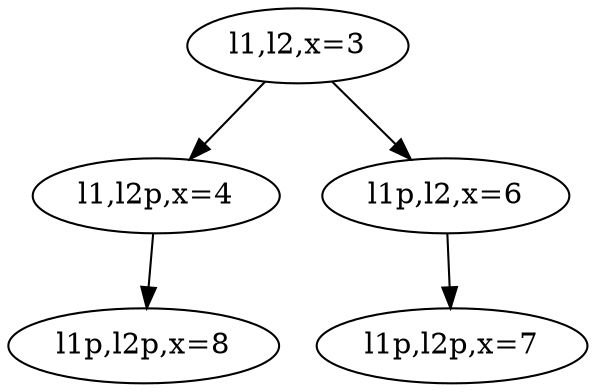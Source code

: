 digraph G { 
{rank=same;"l1,l2,x=3";}
{rank=same;"l1,l2p,x=4";"l1p,l2,x=6";}
{rank=same;"l1p,l2p,x=8";"l1p,l2p,x=7";}
{"l1,l2,x=3"}->{"l1,l2p,x=4"}
{"l1,l2,x=3"}->{"l1p,l2,x=6"}
{"l1,l2p,x=4"}->{"l1p,l2p,x=8"}
{"l1p,l2,x=6"}->{"l1p,l2p,x=7"}
}